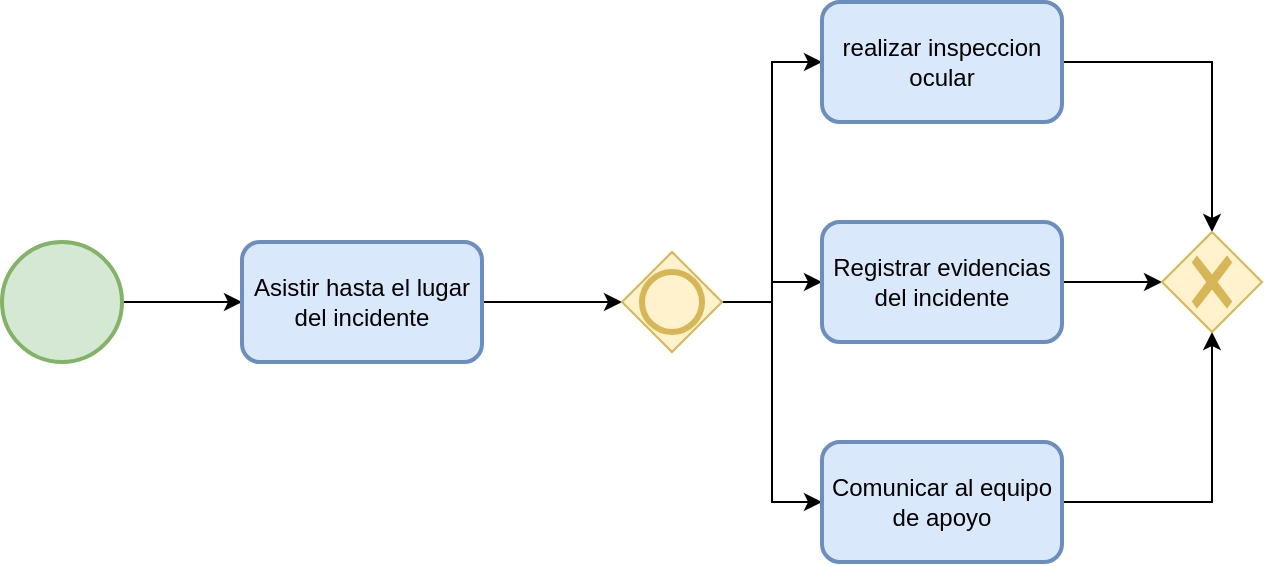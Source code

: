 <mxfile version="20.3.0" type="device"><diagram id="dGwMardCjVxkrZ-EnaUk" name="Página-1"><mxGraphModel dx="958" dy="701" grid="1" gridSize="10" guides="1" tooltips="1" connect="1" arrows="1" fold="1" page="1" pageScale="1" pageWidth="1654" pageHeight="2336" math="0" shadow="0"><root><mxCell id="0"/><mxCell id="1" parent="0"/><mxCell id="vmYW6swBnFcp0uKx0cub-3" style="edgeStyle=orthogonalEdgeStyle;rounded=0;orthogonalLoop=1;jettySize=auto;html=1;" edge="1" parent="1" source="vmYW6swBnFcp0uKx0cub-1" target="vmYW6swBnFcp0uKx0cub-2"><mxGeometry relative="1" as="geometry"/></mxCell><mxCell id="vmYW6swBnFcp0uKx0cub-1" value="" style="ellipse;whiteSpace=wrap;html=1;aspect=fixed;fillColor=#d5e8d4;strokeColor=#82b366;strokeWidth=2;" vertex="1" parent="1"><mxGeometry x="110" y="250" width="60" height="60" as="geometry"/></mxCell><mxCell id="vmYW6swBnFcp0uKx0cub-8" style="edgeStyle=orthogonalEdgeStyle;rounded=0;orthogonalLoop=1;jettySize=auto;html=1;exitX=1;exitY=0.5;exitDx=0;exitDy=0;entryX=0;entryY=0.5;entryDx=0;entryDy=0;entryPerimeter=0;" edge="1" parent="1" source="vmYW6swBnFcp0uKx0cub-2" target="vmYW6swBnFcp0uKx0cub-4"><mxGeometry relative="1" as="geometry"/></mxCell><mxCell id="vmYW6swBnFcp0uKx0cub-2" value="Asistir hasta el lugar del incidente" style="rounded=1;whiteSpace=wrap;html=1;strokeWidth=2;fillColor=#dae8fc;strokeColor=#6c8ebf;" vertex="1" parent="1"><mxGeometry x="230" y="250" width="120" height="60" as="geometry"/></mxCell><mxCell id="vmYW6swBnFcp0uKx0cub-9" style="edgeStyle=orthogonalEdgeStyle;rounded=0;orthogonalLoop=1;jettySize=auto;html=1;exitX=1;exitY=0.5;exitDx=0;exitDy=0;exitPerimeter=0;entryX=0;entryY=0.5;entryDx=0;entryDy=0;" edge="1" parent="1" source="vmYW6swBnFcp0uKx0cub-4" target="vmYW6swBnFcp0uKx0cub-7"><mxGeometry relative="1" as="geometry"/></mxCell><mxCell id="vmYW6swBnFcp0uKx0cub-10" style="edgeStyle=orthogonalEdgeStyle;rounded=0;orthogonalLoop=1;jettySize=auto;html=1;entryX=0;entryY=0.5;entryDx=0;entryDy=0;" edge="1" parent="1" source="vmYW6swBnFcp0uKx0cub-4" target="vmYW6swBnFcp0uKx0cub-6"><mxGeometry relative="1" as="geometry"/></mxCell><mxCell id="vmYW6swBnFcp0uKx0cub-11" style="edgeStyle=orthogonalEdgeStyle;rounded=0;orthogonalLoop=1;jettySize=auto;html=1;exitX=1;exitY=0.5;exitDx=0;exitDy=0;exitPerimeter=0;entryX=0;entryY=0.5;entryDx=0;entryDy=0;" edge="1" parent="1" source="vmYW6swBnFcp0uKx0cub-4" target="vmYW6swBnFcp0uKx0cub-5"><mxGeometry relative="1" as="geometry"/></mxCell><mxCell id="vmYW6swBnFcp0uKx0cub-4" value="" style="points=[[0.25,0.25,0],[0.5,0,0],[0.75,0.25,0],[1,0.5,0],[0.75,0.75,0],[0.5,1,0],[0.25,0.75,0],[0,0.5,0]];shape=mxgraph.bpmn.gateway2;html=1;verticalLabelPosition=bottom;labelBackgroundColor=#ffffff;verticalAlign=top;align=center;perimeter=rhombusPerimeter;outlineConnect=0;outline=end;symbol=general;strokeWidth=1;fillColor=#fff2cc;strokeColor=#d6b656;" vertex="1" parent="1"><mxGeometry x="420" y="255" width="50" height="50" as="geometry"/></mxCell><mxCell id="vmYW6swBnFcp0uKx0cub-15" style="edgeStyle=orthogonalEdgeStyle;rounded=0;orthogonalLoop=1;jettySize=auto;html=1;entryX=0.5;entryY=1;entryDx=0;entryDy=0;entryPerimeter=0;" edge="1" parent="1" source="vmYW6swBnFcp0uKx0cub-5" target="vmYW6swBnFcp0uKx0cub-12"><mxGeometry relative="1" as="geometry"/></mxCell><mxCell id="vmYW6swBnFcp0uKx0cub-5" value="Comunicar al equipo de apoyo" style="rounded=1;whiteSpace=wrap;html=1;strokeWidth=2;fillColor=#dae8fc;strokeColor=#6c8ebf;" vertex="1" parent="1"><mxGeometry x="520" y="350" width="120" height="60" as="geometry"/></mxCell><mxCell id="vmYW6swBnFcp0uKx0cub-14" style="edgeStyle=orthogonalEdgeStyle;rounded=0;orthogonalLoop=1;jettySize=auto;html=1;exitX=1;exitY=0.5;exitDx=0;exitDy=0;entryX=0;entryY=0.5;entryDx=0;entryDy=0;entryPerimeter=0;" edge="1" parent="1" source="vmYW6swBnFcp0uKx0cub-6" target="vmYW6swBnFcp0uKx0cub-12"><mxGeometry relative="1" as="geometry"/></mxCell><mxCell id="vmYW6swBnFcp0uKx0cub-6" value="Registrar evidencias del incidente" style="rounded=1;whiteSpace=wrap;html=1;strokeWidth=2;fillColor=#dae8fc;strokeColor=#6c8ebf;" vertex="1" parent="1"><mxGeometry x="520" y="240" width="120" height="60" as="geometry"/></mxCell><mxCell id="vmYW6swBnFcp0uKx0cub-13" style="edgeStyle=orthogonalEdgeStyle;rounded=0;orthogonalLoop=1;jettySize=auto;html=1;exitX=1;exitY=0.5;exitDx=0;exitDy=0;entryX=0.5;entryY=0;entryDx=0;entryDy=0;entryPerimeter=0;" edge="1" parent="1" source="vmYW6swBnFcp0uKx0cub-7" target="vmYW6swBnFcp0uKx0cub-12"><mxGeometry relative="1" as="geometry"/></mxCell><mxCell id="vmYW6swBnFcp0uKx0cub-7" value="realizar inspeccion ocular" style="rounded=1;whiteSpace=wrap;html=1;strokeWidth=2;fillColor=#dae8fc;strokeColor=#6c8ebf;" vertex="1" parent="1"><mxGeometry x="520" y="130" width="120" height="60" as="geometry"/></mxCell><mxCell id="vmYW6swBnFcp0uKx0cub-12" value="" style="points=[[0.25,0.25,0],[0.5,0,0],[0.75,0.25,0],[1,0.5,0],[0.75,0.75,0],[0.5,1,0],[0.25,0.75,0],[0,0.5,0]];shape=mxgraph.bpmn.gateway2;html=1;verticalLabelPosition=bottom;labelBackgroundColor=#ffffff;verticalAlign=top;align=center;perimeter=rhombusPerimeter;outlineConnect=0;outline=none;symbol=none;gwType=exclusive;strokeWidth=1;fillColor=#fff2cc;strokeColor=#d6b656;" vertex="1" parent="1"><mxGeometry x="690" y="245" width="50" height="50" as="geometry"/></mxCell></root></mxGraphModel></diagram></mxfile>